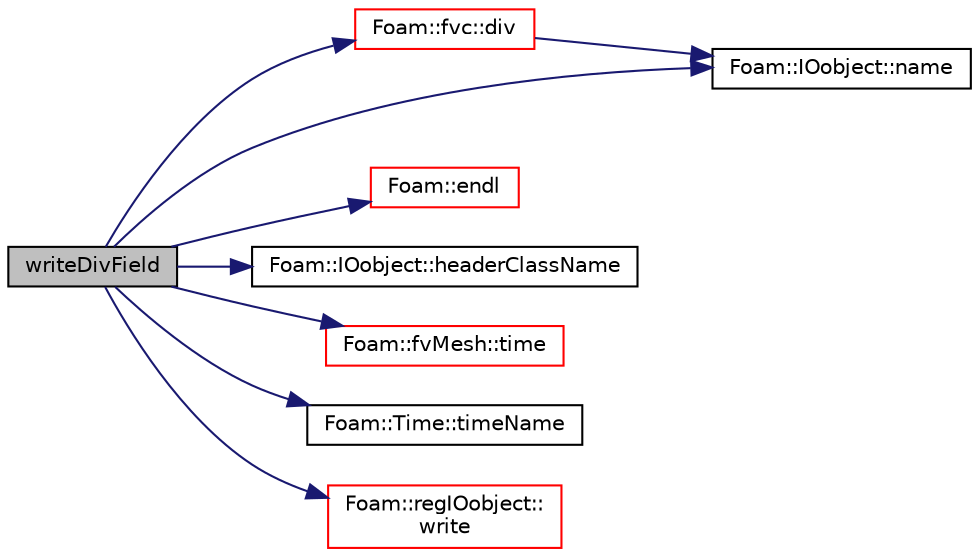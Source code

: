 digraph "writeDivField"
{
  bgcolor="transparent";
  edge [fontname="Helvetica",fontsize="10",labelfontname="Helvetica",labelfontsize="10"];
  node [fontname="Helvetica",fontsize="10",shape=record];
  rankdir="LR";
  Node1 [label="writeDivField",height=0.2,width=0.4,color="black", fillcolor="grey75", style="filled", fontcolor="black"];
  Node1 -> Node2 [color="midnightblue",fontsize="10",style="solid",fontname="Helvetica"];
  Node2 [label="Foam::fvc::div",height=0.2,width=0.4,color="red",URL="$a10759.html#a585533948ad80abfe589d920c641f251"];
  Node2 -> Node3 [color="midnightblue",fontsize="10",style="solid",fontname="Helvetica"];
  Node3 [label="Foam::IOobject::name",height=0.2,width=0.4,color="black",URL="$a01179.html#a75b72488d2e82151b025744974919d5d",tooltip="Return name. "];
  Node1 -> Node4 [color="midnightblue",fontsize="10",style="solid",fontname="Helvetica"];
  Node4 [label="Foam::endl",height=0.2,width=0.4,color="red",URL="$a10725.html#a2db8fe02a0d3909e9351bb4275b23ce4",tooltip="Add newline and flush stream. "];
  Node1 -> Node5 [color="midnightblue",fontsize="10",style="solid",fontname="Helvetica"];
  Node5 [label="Foam::IOobject::headerClassName",height=0.2,width=0.4,color="black",URL="$a01179.html#a88c20567fd22659923753b6b3e3966c3",tooltip="Return name of the class name read from header. "];
  Node1 -> Node3 [color="midnightblue",fontsize="10",style="solid",fontname="Helvetica"];
  Node1 -> Node6 [color="midnightblue",fontsize="10",style="solid",fontname="Helvetica"];
  Node6 [label="Foam::fvMesh::time",height=0.2,width=0.4,color="red",URL="$a00876.html#a48fcf6de2789aff6b430b5fc1a05693f",tooltip="Return the top-level database. "];
  Node1 -> Node7 [color="midnightblue",fontsize="10",style="solid",fontname="Helvetica"];
  Node7 [label="Foam::Time::timeName",height=0.2,width=0.4,color="black",URL="$a02606.html#a5ae6a110de1b22323e19a46943c7f0c1",tooltip="Return time name of given scalar time. "];
  Node1 -> Node8 [color="midnightblue",fontsize="10",style="solid",fontname="Helvetica"];
  Node8 [label="Foam::regIOobject::\lwrite",height=0.2,width=0.4,color="red",URL="$a02145.html#a6e5faa425b059eeb55cd904755791076",tooltip="Write using setting from DB. "];
}
